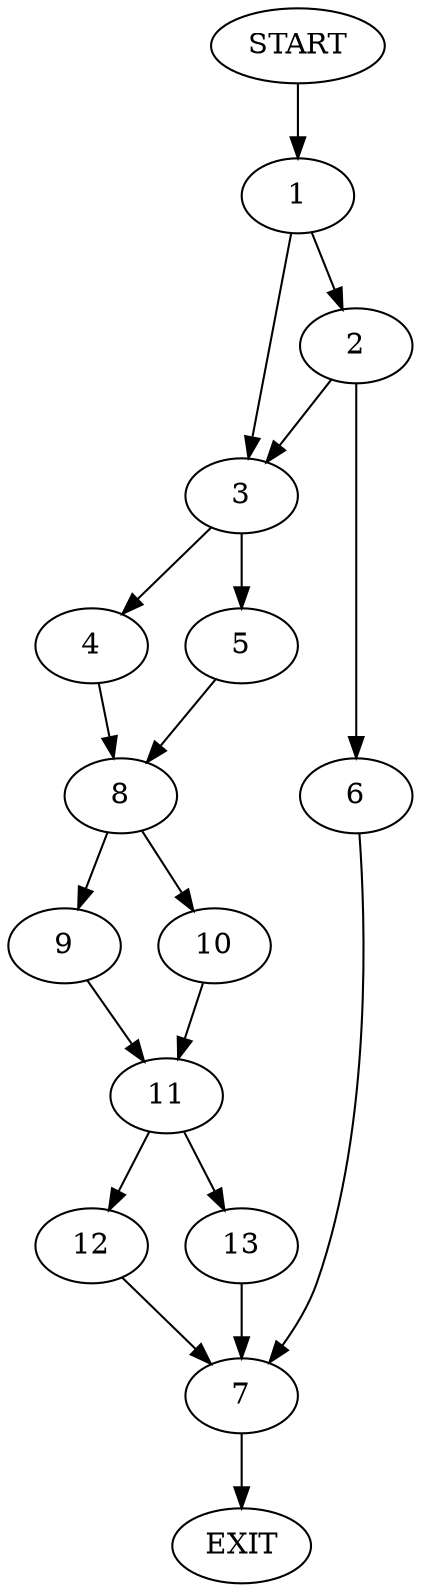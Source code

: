 digraph {
0 [label="START"]
14 [label="EXIT"]
0 -> 1
1 -> 2
1 -> 3
3 -> 4
3 -> 5
2 -> 3
2 -> 6
6 -> 7
4 -> 8
5 -> 8
8 -> 9
8 -> 10
9 -> 11
10 -> 11
11 -> 12
11 -> 13
13 -> 7
12 -> 7
7 -> 14
}
